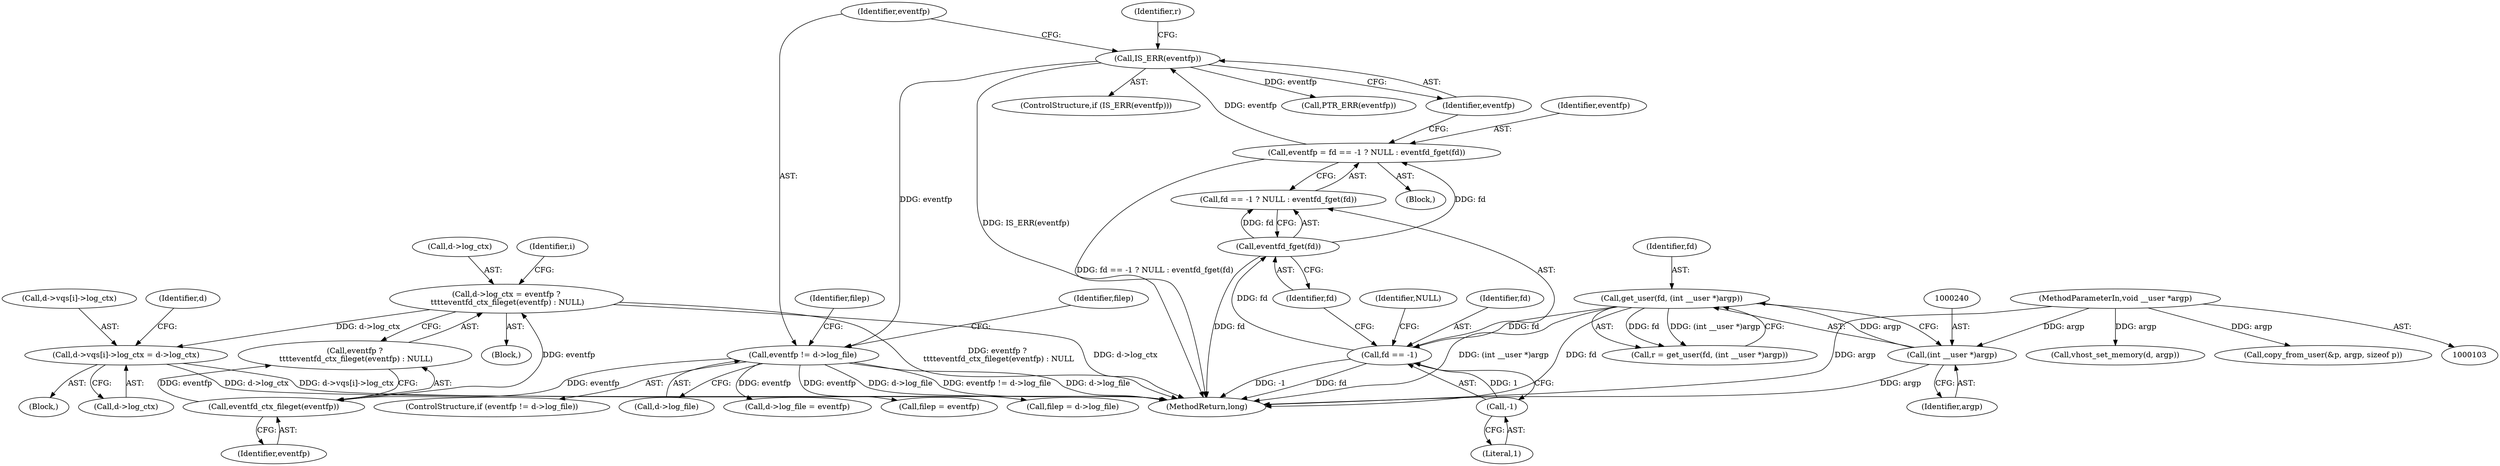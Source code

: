 digraph "0_linux_7932c0bd7740f4cd2aa168d3ce0199e7af7d72d5@array" {
"1000322" [label="(Call,d->vqs[i]->log_ctx = d->log_ctx)"];
"1000288" [label="(Call,d->log_ctx = eventfp ?\n \t\t\t\teventfd_ctx_fileget(eventfp) : NULL)"];
"1000294" [label="(Call,eventfd_ctx_fileget(eventfp))"];
"1000267" [label="(Call,eventfp != d->log_file)"];
"1000258" [label="(Call,IS_ERR(eventfp))"];
"1000247" [label="(Call,eventfp = fd == -1 ? NULL : eventfd_fget(fd))"];
"1000255" [label="(Call,eventfd_fget(fd))"];
"1000250" [label="(Call,fd == -1)"];
"1000237" [label="(Call,get_user(fd, (int __user *)argp))"];
"1000239" [label="(Call,(int __user *)argp)"];
"1000106" [label="(MethodParameterIn,void __user *argp)"];
"1000252" [label="(Call,-1)"];
"1000268" [label="(Identifier,eventfp)"];
"1000269" [label="(Call,d->log_file)"];
"1000254" [label="(Identifier,NULL)"];
"1000274" [label="(Identifier,filep)"];
"1000256" [label="(Identifier,fd)"];
"1000278" [label="(Call,d->log_file = eventfp)"];
"1000249" [label="(Call,fd == -1 ? NULL : eventfd_fget(fd))"];
"1000330" [label="(Call,d->log_ctx)"];
"1000253" [label="(Literal,1)"];
"1000294" [label="(Call,eventfd_ctx_fileget(eventfp))"];
"1000322" [label="(Call,d->vqs[i]->log_ctx = d->log_ctx)"];
"1000298" [label="(Call,filep = eventfp)"];
"1000360" [label="(MethodReturn,long)"];
"1000237" [label="(Call,get_user(fd, (int __user *)argp))"];
"1000323" [label="(Call,d->vqs[i]->log_ctx)"];
"1000140" [label="(Block,)"];
"1000241" [label="(Identifier,argp)"];
"1000239" [label="(Call,(int __user *)argp)"];
"1000257" [label="(ControlStructure,if (IS_ERR(eventfp)))"];
"1000259" [label="(Identifier,eventfp)"];
"1000252" [label="(Call,-1)"];
"1000235" [label="(Call,r = get_user(fd, (int __user *)argp))"];
"1000299" [label="(Identifier,filep)"];
"1000262" [label="(Identifier,r)"];
"1000267" [label="(Call,eventfp != d->log_file)"];
"1000288" [label="(Call,d->log_ctx = eventfp ?\n \t\t\t\teventfd_ctx_fileget(eventfp) : NULL)"];
"1000272" [label="(Block,)"];
"1000295" [label="(Identifier,eventfp)"];
"1000144" [label="(Call,vhost_set_memory(d, argp))"];
"1000250" [label="(Call,fd == -1)"];
"1000150" [label="(Call,copy_from_user(&p, argp, sizeof p))"];
"1000289" [label="(Call,d->log_ctx)"];
"1000248" [label="(Identifier,eventfp)"];
"1000258" [label="(Call,IS_ERR(eventfp))"];
"1000238" [label="(Identifier,fd)"];
"1000292" [label="(Call,eventfp ?\n \t\t\t\teventfd_ctx_fileget(eventfp) : NULL)"];
"1000255" [label="(Call,eventfd_fget(fd))"];
"1000303" [label="(Identifier,i)"];
"1000273" [label="(Call,filep = d->log_file)"];
"1000106" [label="(MethodParameterIn,void __user *argp)"];
"1000247" [label="(Call,eventfp = fd == -1 ? NULL : eventfd_fget(fd))"];
"1000266" [label="(ControlStructure,if (eventfp != d->log_file))"];
"1000338" [label="(Identifier,d)"];
"1000263" [label="(Call,PTR_ERR(eventfp))"];
"1000251" [label="(Identifier,fd)"];
"1000312" [label="(Block,)"];
"1000322" -> "1000312"  [label="AST: "];
"1000322" -> "1000330"  [label="CFG: "];
"1000323" -> "1000322"  [label="AST: "];
"1000330" -> "1000322"  [label="AST: "];
"1000338" -> "1000322"  [label="CFG: "];
"1000322" -> "1000360"  [label="DDG: d->log_ctx"];
"1000322" -> "1000360"  [label="DDG: d->vqs[i]->log_ctx"];
"1000288" -> "1000322"  [label="DDG: d->log_ctx"];
"1000288" -> "1000272"  [label="AST: "];
"1000288" -> "1000292"  [label="CFG: "];
"1000289" -> "1000288"  [label="AST: "];
"1000292" -> "1000288"  [label="AST: "];
"1000303" -> "1000288"  [label="CFG: "];
"1000288" -> "1000360"  [label="DDG: eventfp ?\n \t\t\t\teventfd_ctx_fileget(eventfp) : NULL"];
"1000288" -> "1000360"  [label="DDG: d->log_ctx"];
"1000294" -> "1000288"  [label="DDG: eventfp"];
"1000294" -> "1000292"  [label="AST: "];
"1000294" -> "1000295"  [label="CFG: "];
"1000295" -> "1000294"  [label="AST: "];
"1000292" -> "1000294"  [label="CFG: "];
"1000294" -> "1000292"  [label="DDG: eventfp"];
"1000267" -> "1000294"  [label="DDG: eventfp"];
"1000267" -> "1000266"  [label="AST: "];
"1000267" -> "1000269"  [label="CFG: "];
"1000268" -> "1000267"  [label="AST: "];
"1000269" -> "1000267"  [label="AST: "];
"1000274" -> "1000267"  [label="CFG: "];
"1000299" -> "1000267"  [label="CFG: "];
"1000267" -> "1000360"  [label="DDG: d->log_file"];
"1000267" -> "1000360"  [label="DDG: eventfp != d->log_file"];
"1000258" -> "1000267"  [label="DDG: eventfp"];
"1000267" -> "1000273"  [label="DDG: d->log_file"];
"1000267" -> "1000278"  [label="DDG: eventfp"];
"1000267" -> "1000298"  [label="DDG: eventfp"];
"1000258" -> "1000257"  [label="AST: "];
"1000258" -> "1000259"  [label="CFG: "];
"1000259" -> "1000258"  [label="AST: "];
"1000262" -> "1000258"  [label="CFG: "];
"1000268" -> "1000258"  [label="CFG: "];
"1000258" -> "1000360"  [label="DDG: IS_ERR(eventfp)"];
"1000247" -> "1000258"  [label="DDG: eventfp"];
"1000258" -> "1000263"  [label="DDG: eventfp"];
"1000247" -> "1000140"  [label="AST: "];
"1000247" -> "1000249"  [label="CFG: "];
"1000248" -> "1000247"  [label="AST: "];
"1000249" -> "1000247"  [label="AST: "];
"1000259" -> "1000247"  [label="CFG: "];
"1000247" -> "1000360"  [label="DDG: fd == -1 ? NULL : eventfd_fget(fd)"];
"1000255" -> "1000247"  [label="DDG: fd"];
"1000255" -> "1000249"  [label="AST: "];
"1000255" -> "1000256"  [label="CFG: "];
"1000256" -> "1000255"  [label="AST: "];
"1000249" -> "1000255"  [label="CFG: "];
"1000255" -> "1000360"  [label="DDG: fd"];
"1000255" -> "1000249"  [label="DDG: fd"];
"1000250" -> "1000255"  [label="DDG: fd"];
"1000250" -> "1000249"  [label="AST: "];
"1000250" -> "1000252"  [label="CFG: "];
"1000251" -> "1000250"  [label="AST: "];
"1000252" -> "1000250"  [label="AST: "];
"1000254" -> "1000250"  [label="CFG: "];
"1000256" -> "1000250"  [label="CFG: "];
"1000250" -> "1000360"  [label="DDG: fd"];
"1000250" -> "1000360"  [label="DDG: -1"];
"1000237" -> "1000250"  [label="DDG: fd"];
"1000252" -> "1000250"  [label="DDG: 1"];
"1000237" -> "1000235"  [label="AST: "];
"1000237" -> "1000239"  [label="CFG: "];
"1000238" -> "1000237"  [label="AST: "];
"1000239" -> "1000237"  [label="AST: "];
"1000235" -> "1000237"  [label="CFG: "];
"1000237" -> "1000360"  [label="DDG: (int __user *)argp"];
"1000237" -> "1000360"  [label="DDG: fd"];
"1000237" -> "1000235"  [label="DDG: fd"];
"1000237" -> "1000235"  [label="DDG: (int __user *)argp"];
"1000239" -> "1000237"  [label="DDG: argp"];
"1000239" -> "1000241"  [label="CFG: "];
"1000240" -> "1000239"  [label="AST: "];
"1000241" -> "1000239"  [label="AST: "];
"1000239" -> "1000360"  [label="DDG: argp"];
"1000106" -> "1000239"  [label="DDG: argp"];
"1000106" -> "1000103"  [label="AST: "];
"1000106" -> "1000360"  [label="DDG: argp"];
"1000106" -> "1000144"  [label="DDG: argp"];
"1000106" -> "1000150"  [label="DDG: argp"];
"1000252" -> "1000253"  [label="CFG: "];
"1000253" -> "1000252"  [label="AST: "];
}
